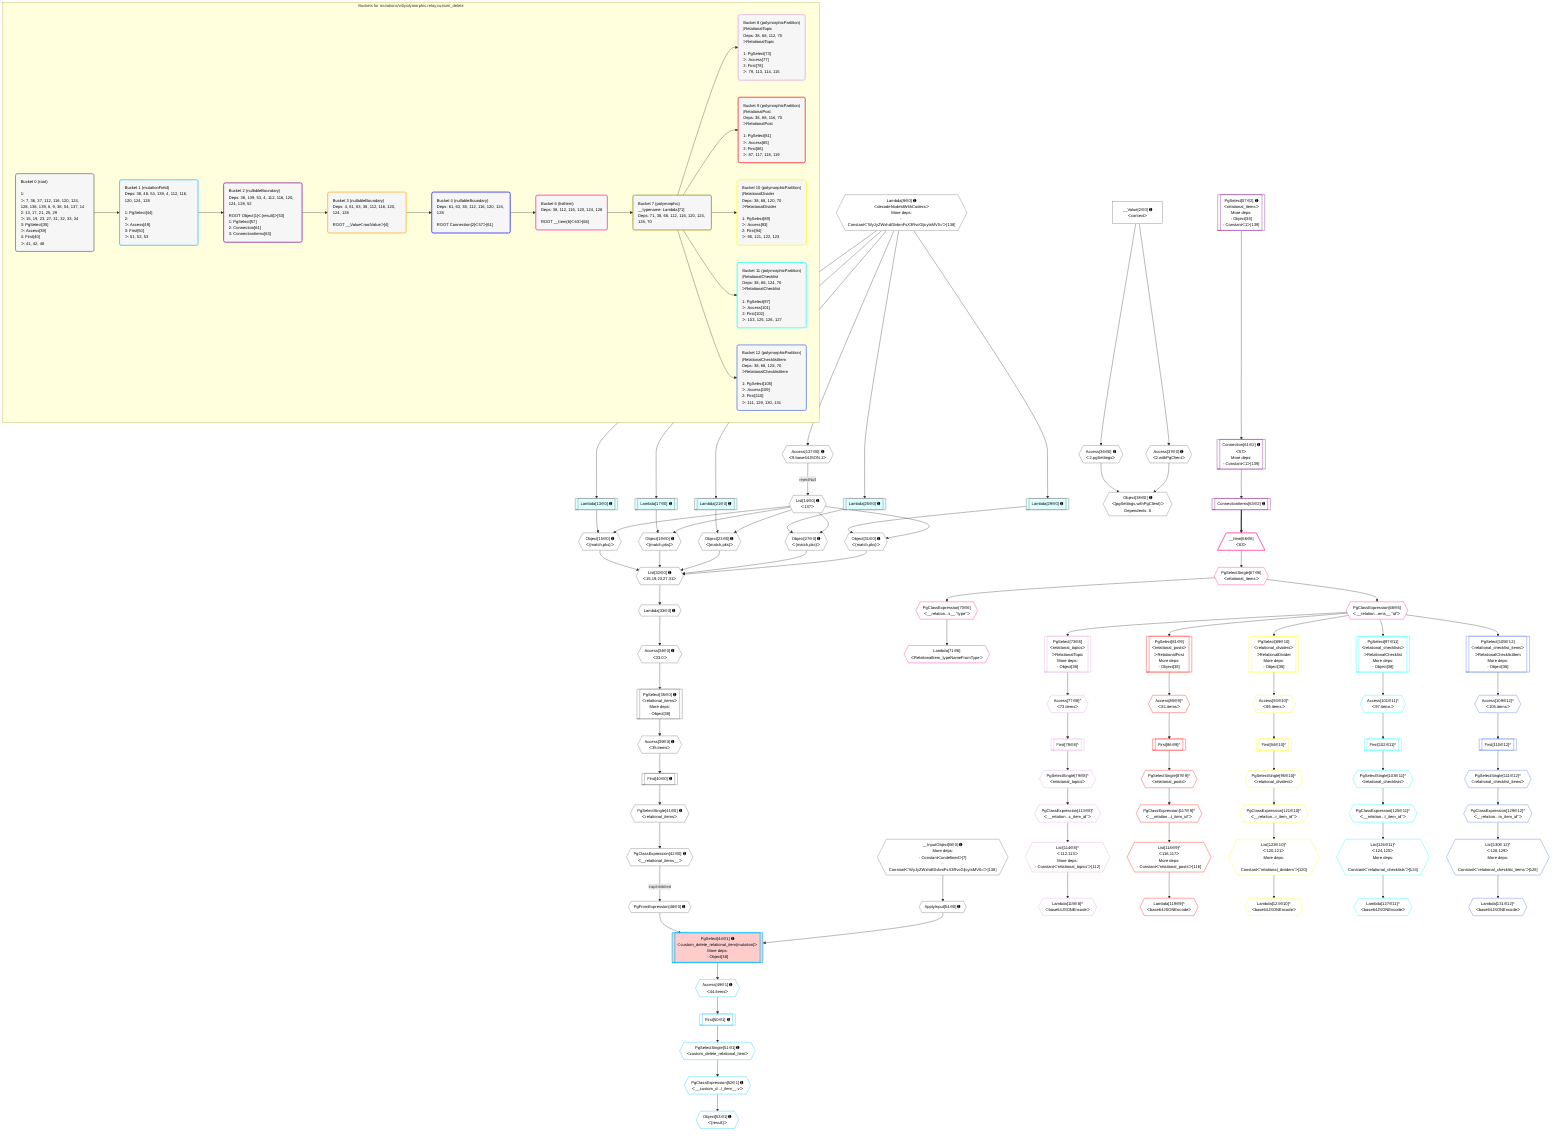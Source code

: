 %%{init: {'themeVariables': { 'fontSize': '12px'}}}%%
graph TD
    classDef path fill:#eee,stroke:#000,color:#000
    classDef plan fill:#fff,stroke-width:1px,color:#000
    classDef itemplan fill:#fff,stroke-width:2px,color:#000
    classDef unbatchedplan fill:#dff,stroke-width:1px,color:#000
    classDef sideeffectplan fill:#fcc,stroke-width:2px,color:#000
    classDef bucket fill:#f6f6f6,color:#000,stroke-width:2px,text-align:left

    subgraph "Buckets for mutations/v4/polymorphic.relay.custom_delete"
    Bucket0("Bucket 0 (root)<br /><br />1: <br />ᐳ: 7, 36, 37, 112, 116, 120, 124, 128, 138, 139, 6, 9, 38, 54, 137, 14<br />2: 13, 17, 21, 25, 29<br />ᐳ: 15, 19, 23, 27, 31, 32, 33, 34<br />3: PgSelect[35]<br />ᐳ: Access[39]<br />4: First[40]<br />ᐳ: 41, 42, 48"):::bucket
    Bucket1("Bucket 1 (mutationField)<br />Deps: 38, 48, 54, 139, 4, 112, 116, 120, 124, 128<br /><br />1: PgSelect[44]<br />2: <br />ᐳ: Access[49]<br />3: First[50]<br />ᐳ: 51, 52, 53"):::bucket
    Bucket2("Bucket 2 (nullableBoundary)<br />Deps: 38, 139, 53, 4, 112, 116, 120, 124, 128, 52<br /><br />ROOT Object{1}ᐸ{result}ᐳ[53]<br />1: PgSelect[57]<br />2: Connection[61]<br />3: ConnectionItems[63]"):::bucket
    Bucket3("Bucket 3 (nullableBoundary)<br />Deps: 4, 61, 63, 38, 112, 116, 120, 124, 128<br /><br />ROOT __ValueᐸrootValueᐳ[4]"):::bucket
    Bucket4("Bucket 4 (nullableBoundary)<br />Deps: 61, 63, 38, 112, 116, 120, 124, 128<br /><br />ROOT Connection{2}ᐸ57ᐳ[61]"):::bucket
    Bucket6("Bucket 6 (listItem)<br />Deps: 38, 112, 116, 120, 124, 128<br /><br />ROOT __Item{6}ᐸ63ᐳ[66]"):::bucket
    Bucket7("Bucket 7 (polymorphic)<br />__typename: Lambda[71]<br />Deps: 71, 38, 68, 112, 116, 120, 124, 128, 70"):::bucket
    Bucket8("Bucket 8 (polymorphicPartition)<br />|RelationalTopic<br />Deps: 38, 68, 112, 70<br />ᐳRelationalTopic<br /><br />1: PgSelect[73]<br />ᐳ: Access[77]<br />2: First[78]<br />ᐳ: 79, 113, 114, 115"):::bucket
    Bucket9("Bucket 9 (polymorphicPartition)<br />|RelationalPost<br />Deps: 38, 68, 116, 70<br />ᐳRelationalPost<br /><br />1: PgSelect[81]<br />ᐳ: Access[85]<br />2: First[86]<br />ᐳ: 87, 117, 118, 119"):::bucket
    Bucket10("Bucket 10 (polymorphicPartition)<br />|RelationalDivider<br />Deps: 38, 68, 120, 70<br />ᐳRelationalDivider<br /><br />1: PgSelect[89]<br />ᐳ: Access[93]<br />2: First[94]<br />ᐳ: 95, 121, 122, 123"):::bucket
    Bucket11("Bucket 11 (polymorphicPartition)<br />|RelationalChecklist<br />Deps: 38, 68, 124, 70<br />ᐳRelationalChecklist<br /><br />1: PgSelect[97]<br />ᐳ: Access[101]<br />2: First[102]<br />ᐳ: 103, 125, 126, 127"):::bucket
    Bucket12("Bucket 12 (polymorphicPartition)<br />|RelationalChecklistItem<br />Deps: 38, 68, 128, 70<br />ᐳRelationalChecklistItem<br /><br />1: PgSelect[105]<br />ᐳ: Access[109]<br />2: First[110]<br />ᐳ: 111, 129, 130, 131"):::bucket
    end
    Bucket0 --> Bucket1
    Bucket1 --> Bucket2
    Bucket2 --> Bucket3
    Bucket3 --> Bucket4
    Bucket4 --> Bucket6
    Bucket6 --> Bucket7
    Bucket7 --> Bucket8 & Bucket9 & Bucket10 & Bucket11 & Bucket12

    %% plan dependencies
    List32{{"List[32∈0] ➊<br />ᐸ15,19,23,27,31ᐳ"}}:::plan
    Object15{{"Object[15∈0] ➊<br />ᐸ{match,pks}ᐳ"}}:::plan
    Object19{{"Object[19∈0] ➊<br />ᐸ{match,pks}ᐳ"}}:::plan
    Object23{{"Object[23∈0] ➊<br />ᐸ{match,pks}ᐳ"}}:::plan
    Object27{{"Object[27∈0] ➊<br />ᐸ{match,pks}ᐳ"}}:::plan
    Object31{{"Object[31∈0] ➊<br />ᐸ{match,pks}ᐳ"}}:::plan
    Object15 & Object19 & Object23 & Object27 & Object31 --> List32
    __InputObject6{{"__InputObject[6∈0] ➊<br />More deps:<br />- Constantᐸundefinedᐳ[7]<br />- Constantᐸ'WyJyZWxhdGlvbmFsX3RvcGljcyIsMV0='ᐳ[138]"}}:::plan
    Lambda13[["Lambda[13∈0] ➊"]]:::unbatchedplan
    List14{{"List[14∈0] ➊<br />ᐸ137ᐳ"}}:::plan
    Lambda13 & List14 --> Object15
    Lambda17[["Lambda[17∈0] ➊"]]:::unbatchedplan
    Lambda17 & List14 --> Object19
    Lambda21[["Lambda[21∈0] ➊"]]:::unbatchedplan
    Lambda21 & List14 --> Object23
    Lambda25[["Lambda[25∈0] ➊"]]:::unbatchedplan
    Lambda25 & List14 --> Object27
    Lambda29[["Lambda[29∈0] ➊"]]:::unbatchedplan
    Lambda29 & List14 --> Object31
    PgSelect35[["PgSelect[35∈0] ➊<br />ᐸrelational_itemsᐳ<br />More deps:<br />- Object[38]"]]:::plan
    Access34{{"Access[34∈0] ➊<br />ᐸ33.0ᐳ"}}:::plan
    Access34 --> PgSelect35
    Object38{{"Object[38∈0] ➊<br />ᐸ{pgSettings,withPgClient}ᐳ<br />Dependents: 8"}}:::plan
    Access36{{"Access[36∈0] ➊<br />ᐸ2.pgSettingsᐳ"}}:::plan
    Access37{{"Access[37∈0] ➊<br />ᐸ2.withPgClientᐳ"}}:::plan
    Access36 & Access37 --> Object38
    Lambda9{{"Lambda[9∈0] ➊<br />ᐸdecodeNodeIdWithCodecsᐳ<br />More deps:<br />- Constantᐸ'WyJyZWxhdGlvbmFsX3RvcGljcyIsMV0='ᐳ[138]"}}:::plan
    Lambda9 --> Lambda13
    Access137{{"Access[137∈0] ➊<br />ᐸ9.base64JSON.1ᐳ"}}:::plan
    Access137 -->|rejectNull| List14
    Lambda9 --> Lambda17
    Lambda9 --> Lambda21
    Lambda9 --> Lambda25
    Lambda9 --> Lambda29
    Lambda33{{"Lambda[33∈0] ➊"}}:::plan
    List32 --> Lambda33
    Lambda33 --> Access34
    __Value2["__Value[2∈0] ➊<br />ᐸcontextᐳ"]:::plan
    __Value2 --> Access36
    __Value2 --> Access37
    Access39{{"Access[39∈0] ➊<br />ᐸ35.itemsᐳ"}}:::plan
    PgSelect35 --> Access39
    First40[["First[40∈0] ➊"]]:::plan
    Access39 --> First40
    PgSelectSingle41{{"PgSelectSingle[41∈0] ➊<br />ᐸrelational_itemsᐳ"}}:::plan
    First40 --> PgSelectSingle41
    PgClassExpression42{{"PgClassExpression[42∈0] ➊<br />ᐸ__relational_items__ᐳ"}}:::plan
    PgSelectSingle41 --> PgClassExpression42
    PgFromExpression48{{"PgFromExpression[48∈0] ➊"}}:::plan
    PgClassExpression42 -->|trapInhibited| PgFromExpression48
    ApplyInput54{{"ApplyInput[54∈0] ➊"}}:::plan
    __InputObject6 --> ApplyInput54
    Lambda9 --> Access137
    PgSelect44[["PgSelect[44∈1] ➊<br />ᐸcustom_delete_relational_item(mutation)ᐳ<br />More deps:<br />- Object[38]"]]:::sideeffectplan
    PgFromExpression48 & ApplyInput54 --> PgSelect44
    Access49{{"Access[49∈1] ➊<br />ᐸ44.itemsᐳ"}}:::plan
    PgSelect44 --> Access49
    First50[["First[50∈1] ➊"]]:::plan
    Access49 --> First50
    PgSelectSingle51{{"PgSelectSingle[51∈1] ➊<br />ᐸcustom_delete_relational_itemᐳ"}}:::plan
    First50 --> PgSelectSingle51
    PgClassExpression52{{"PgClassExpression[52∈1] ➊<br />ᐸ__custom_d...l_item__.vᐳ"}}:::plan
    PgSelectSingle51 --> PgClassExpression52
    Object53{{"Object[53∈1] ➊<br />ᐸ{result}ᐳ"}}:::plan
    PgClassExpression52 --> Object53
    PgSelect57[["PgSelect[57∈2] ➊<br />ᐸrelational_itemsᐳ<br />More deps:<br />- Object[38]<br />- Constantᐸ1ᐳ[139]"]]:::plan
    Connection61[["Connection[61∈2] ➊<br />ᐸ57ᐳ<br />More deps:<br />- Constantᐸ1ᐳ[139]"]]:::plan
    PgSelect57 --> Connection61
    ConnectionItems63[["ConnectionItems[63∈2] ➊"]]:::plan
    Connection61 --> ConnectionItems63
    __Item66[/"__Item[66∈6]<br />ᐸ63ᐳ"\]:::itemplan
    ConnectionItems63 ==> __Item66
    PgSelectSingle67{{"PgSelectSingle[67∈6]<br />ᐸrelational_itemsᐳ"}}:::plan
    __Item66 --> PgSelectSingle67
    PgClassExpression68{{"PgClassExpression[68∈6]<br />ᐸ__relation...ems__.”id”ᐳ"}}:::plan
    PgSelectSingle67 --> PgClassExpression68
    PgClassExpression70{{"PgClassExpression[70∈6]<br />ᐸ__relation...s__.”type”ᐳ"}}:::plan
    PgSelectSingle67 --> PgClassExpression70
    Lambda71{{"Lambda[71∈6]<br />ᐸRelationalItem_typeNameFromTypeᐳ"}}:::plan
    PgClassExpression70 --> Lambda71
    PgSelect73[["PgSelect[73∈8]<br />ᐸrelational_topicsᐳ<br />ᐳRelationalTopic<br />More deps:<br />- Object[38]"]]:::plan
    PgClassExpression68 --> PgSelect73
    List114{{"List[114∈8]^<br />ᐸ112,113ᐳ<br />More deps:<br />- Constantᐸ'relational_topics'ᐳ[112]"}}:::plan
    PgClassExpression113{{"PgClassExpression[113∈8]^<br />ᐸ__relation...c_item_id”ᐳ"}}:::plan
    PgClassExpression113 --> List114
    Access77{{"Access[77∈8]^<br />ᐸ73.itemsᐳ"}}:::plan
    PgSelect73 --> Access77
    First78[["First[78∈8]^"]]:::plan
    Access77 --> First78
    PgSelectSingle79{{"PgSelectSingle[79∈8]^<br />ᐸrelational_topicsᐳ"}}:::plan
    First78 --> PgSelectSingle79
    PgSelectSingle79 --> PgClassExpression113
    Lambda115{{"Lambda[115∈8]^<br />ᐸbase64JSONEncodeᐳ"}}:::plan
    List114 --> Lambda115
    PgSelect81[["PgSelect[81∈9]<br />ᐸrelational_postsᐳ<br />ᐳRelationalPost<br />More deps:<br />- Object[38]"]]:::plan
    PgClassExpression68 --> PgSelect81
    List118{{"List[118∈9]^<br />ᐸ116,117ᐳ<br />More deps:<br />- Constantᐸ'relational_posts'ᐳ[116]"}}:::plan
    PgClassExpression117{{"PgClassExpression[117∈9]^<br />ᐸ__relation...t_item_id”ᐳ"}}:::plan
    PgClassExpression117 --> List118
    Access85{{"Access[85∈9]^<br />ᐸ81.itemsᐳ"}}:::plan
    PgSelect81 --> Access85
    First86[["First[86∈9]^"]]:::plan
    Access85 --> First86
    PgSelectSingle87{{"PgSelectSingle[87∈9]^<br />ᐸrelational_postsᐳ"}}:::plan
    First86 --> PgSelectSingle87
    PgSelectSingle87 --> PgClassExpression117
    Lambda119{{"Lambda[119∈9]^<br />ᐸbase64JSONEncodeᐳ"}}:::plan
    List118 --> Lambda119
    PgSelect89[["PgSelect[89∈10]<br />ᐸrelational_dividersᐳ<br />ᐳRelationalDivider<br />More deps:<br />- Object[38]"]]:::plan
    PgClassExpression68 --> PgSelect89
    List122{{"List[122∈10]^<br />ᐸ120,121ᐳ<br />More deps:<br />- Constantᐸ'relational_dividers'ᐳ[120]"}}:::plan
    PgClassExpression121{{"PgClassExpression[121∈10]^<br />ᐸ__relation...r_item_id”ᐳ"}}:::plan
    PgClassExpression121 --> List122
    Access93{{"Access[93∈10]^<br />ᐸ89.itemsᐳ"}}:::plan
    PgSelect89 --> Access93
    First94[["First[94∈10]^"]]:::plan
    Access93 --> First94
    PgSelectSingle95{{"PgSelectSingle[95∈10]^<br />ᐸrelational_dividersᐳ"}}:::plan
    First94 --> PgSelectSingle95
    PgSelectSingle95 --> PgClassExpression121
    Lambda123{{"Lambda[123∈10]^<br />ᐸbase64JSONEncodeᐳ"}}:::plan
    List122 --> Lambda123
    PgSelect97[["PgSelect[97∈11]<br />ᐸrelational_checklistsᐳ<br />ᐳRelationalChecklist<br />More deps:<br />- Object[38]"]]:::plan
    PgClassExpression68 --> PgSelect97
    List126{{"List[126∈11]^<br />ᐸ124,125ᐳ<br />More deps:<br />- Constantᐸ'relational_checklists'ᐳ[124]"}}:::plan
    PgClassExpression125{{"PgClassExpression[125∈11]^<br />ᐸ__relation...t_item_id”ᐳ"}}:::plan
    PgClassExpression125 --> List126
    Access101{{"Access[101∈11]^<br />ᐸ97.itemsᐳ"}}:::plan
    PgSelect97 --> Access101
    First102[["First[102∈11]^"]]:::plan
    Access101 --> First102
    PgSelectSingle103{{"PgSelectSingle[103∈11]^<br />ᐸrelational_checklistsᐳ"}}:::plan
    First102 --> PgSelectSingle103
    PgSelectSingle103 --> PgClassExpression125
    Lambda127{{"Lambda[127∈11]^<br />ᐸbase64JSONEncodeᐳ"}}:::plan
    List126 --> Lambda127
    PgSelect105[["PgSelect[105∈12]<br />ᐸrelational_checklist_itemsᐳ<br />ᐳRelationalChecklistItem<br />More deps:<br />- Object[38]"]]:::plan
    PgClassExpression68 --> PgSelect105
    List130{{"List[130∈12]^<br />ᐸ128,129ᐳ<br />More deps:<br />- Constantᐸ'relational_checklist_items'ᐳ[128]"}}:::plan
    PgClassExpression129{{"PgClassExpression[129∈12]^<br />ᐸ__relation...m_item_id”ᐳ"}}:::plan
    PgClassExpression129 --> List130
    Access109{{"Access[109∈12]^<br />ᐸ105.itemsᐳ"}}:::plan
    PgSelect105 --> Access109
    First110[["First[110∈12]^"]]:::plan
    Access109 --> First110
    PgSelectSingle111{{"PgSelectSingle[111∈12]^<br />ᐸrelational_checklist_itemsᐳ"}}:::plan
    First110 --> PgSelectSingle111
    PgSelectSingle111 --> PgClassExpression129
    Lambda131{{"Lambda[131∈12]^<br />ᐸbase64JSONEncodeᐳ"}}:::plan
    List130 --> Lambda131

    %% define steps
    classDef bucket0 stroke:#696969
    class Bucket0,__Value2,__InputObject6,Lambda9,Lambda13,List14,Object15,Lambda17,Object19,Lambda21,Object23,Lambda25,Object27,Lambda29,Object31,List32,Lambda33,Access34,PgSelect35,Access36,Access37,Object38,Access39,First40,PgSelectSingle41,PgClassExpression42,PgFromExpression48,ApplyInput54,Access137 bucket0
    classDef bucket1 stroke:#00bfff
    class Bucket1,PgSelect44,Access49,First50,PgSelectSingle51,PgClassExpression52,Object53 bucket1
    classDef bucket2 stroke:#7f007f
    class Bucket2,PgSelect57,Connection61,ConnectionItems63 bucket2
    classDef bucket3 stroke:#ffa500
    class Bucket3 bucket3
    classDef bucket4 stroke:#0000ff
    class Bucket4 bucket4
    classDef bucket6 stroke:#ff1493
    class Bucket6,__Item66,PgSelectSingle67,PgClassExpression68,PgClassExpression70,Lambda71 bucket6
    classDef bucket7 stroke:#808000
    class Bucket7 bucket7
    classDef bucket8 stroke:#dda0dd
    class Bucket8,PgSelect73,Access77,First78,PgSelectSingle79,PgClassExpression113,List114,Lambda115 bucket8
    classDef bucket9 stroke:#ff0000
    class Bucket9,PgSelect81,Access85,First86,PgSelectSingle87,PgClassExpression117,List118,Lambda119 bucket9
    classDef bucket10 stroke:#ffff00
    class Bucket10,PgSelect89,Access93,First94,PgSelectSingle95,PgClassExpression121,List122,Lambda123 bucket10
    classDef bucket11 stroke:#00ffff
    class Bucket11,PgSelect97,Access101,First102,PgSelectSingle103,PgClassExpression125,List126,Lambda127 bucket11
    classDef bucket12 stroke:#4169e1
    class Bucket12,PgSelect105,Access109,First110,PgSelectSingle111,PgClassExpression129,List130,Lambda131 bucket12

    %% implicit side effects
